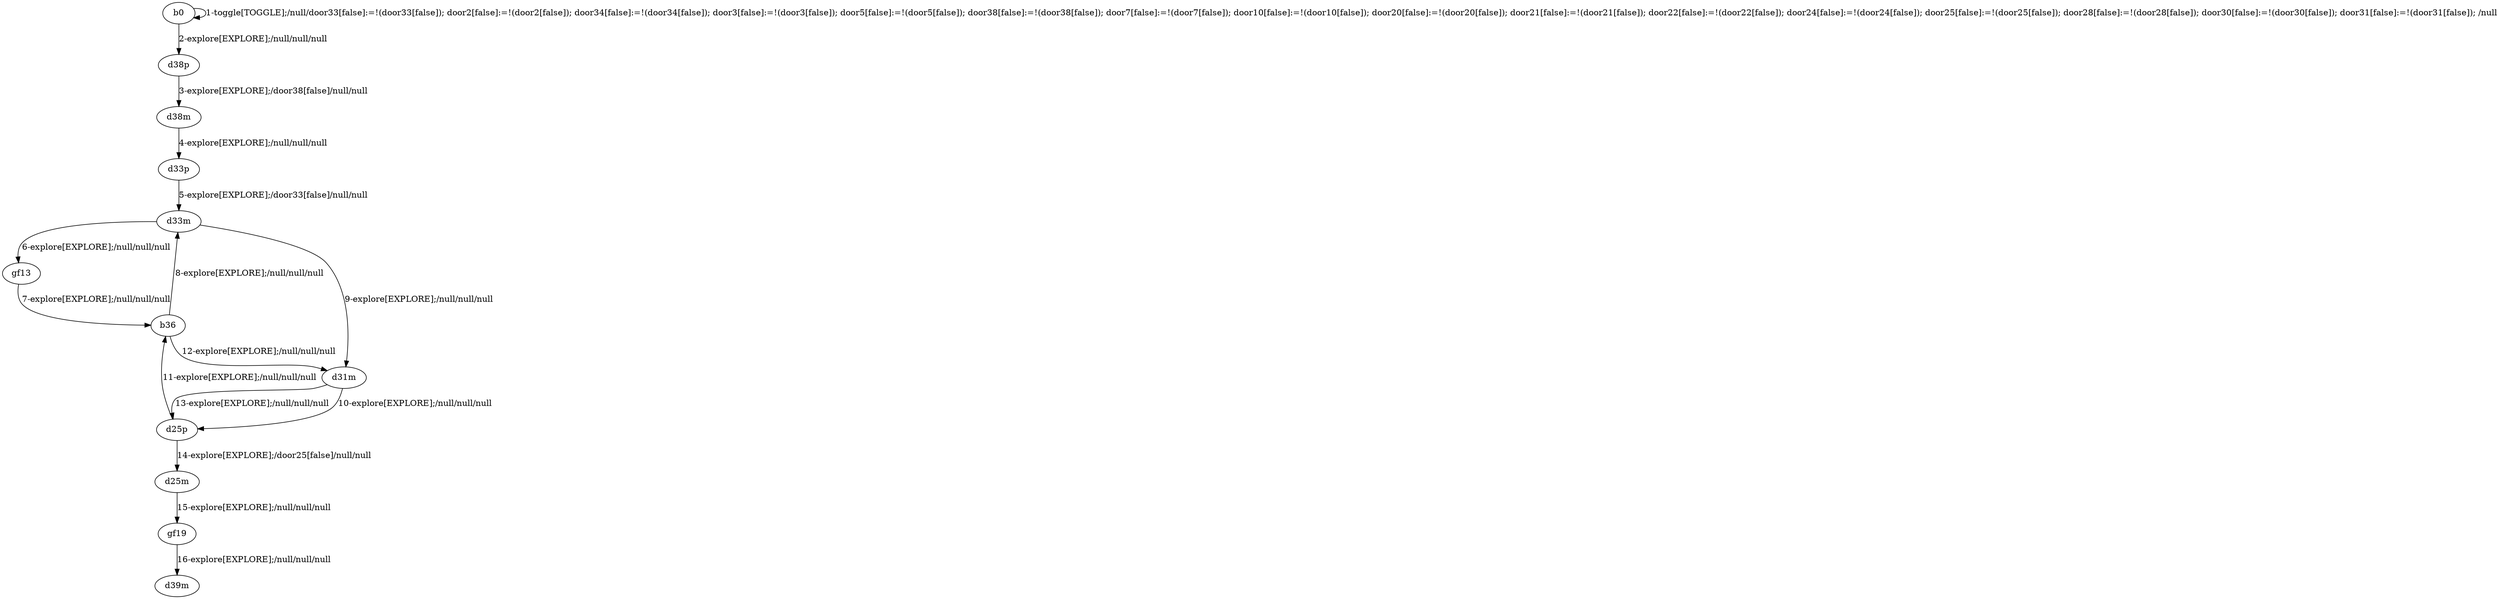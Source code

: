 # Total number of goals covered by this test: 4
# b36 --> d31m
# d25p --> b36
# gf19 --> d39m
# b36 --> d33m

digraph g {
"b0" -> "b0" [label = "1-toggle[TOGGLE];/null/door33[false]:=!(door33[false]); door2[false]:=!(door2[false]); door34[false]:=!(door34[false]); door3[false]:=!(door3[false]); door5[false]:=!(door5[false]); door38[false]:=!(door38[false]); door7[false]:=!(door7[false]); door10[false]:=!(door10[false]); door20[false]:=!(door20[false]); door21[false]:=!(door21[false]); door22[false]:=!(door22[false]); door24[false]:=!(door24[false]); door25[false]:=!(door25[false]); door28[false]:=!(door28[false]); door30[false]:=!(door30[false]); door31[false]:=!(door31[false]); /null"];
"b0" -> "d38p" [label = "2-explore[EXPLORE];/null/null/null"];
"d38p" -> "d38m" [label = "3-explore[EXPLORE];/door38[false]/null/null"];
"d38m" -> "d33p" [label = "4-explore[EXPLORE];/null/null/null"];
"d33p" -> "d33m" [label = "5-explore[EXPLORE];/door33[false]/null/null"];
"d33m" -> "gf13" [label = "6-explore[EXPLORE];/null/null/null"];
"gf13" -> "b36" [label = "7-explore[EXPLORE];/null/null/null"];
"b36" -> "d33m" [label = "8-explore[EXPLORE];/null/null/null"];
"d33m" -> "d31m" [label = "9-explore[EXPLORE];/null/null/null"];
"d31m" -> "d25p" [label = "10-explore[EXPLORE];/null/null/null"];
"d25p" -> "b36" [label = "11-explore[EXPLORE];/null/null/null"];
"b36" -> "d31m" [label = "12-explore[EXPLORE];/null/null/null"];
"d31m" -> "d25p" [label = "13-explore[EXPLORE];/null/null/null"];
"d25p" -> "d25m" [label = "14-explore[EXPLORE];/door25[false]/null/null"];
"d25m" -> "gf19" [label = "15-explore[EXPLORE];/null/null/null"];
"gf19" -> "d39m" [label = "16-explore[EXPLORE];/null/null/null"];
}